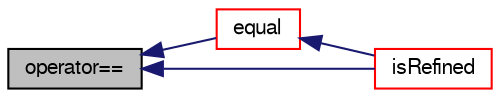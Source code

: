 digraph "operator=="
{
  bgcolor="transparent";
  edge [fontname="FreeSans",fontsize="10",labelfontname="FreeSans",labelfontsize="10"];
  node [fontname="FreeSans",fontsize="10",shape=record];
  rankdir="LR";
  Node685 [label="operator==",height=0.2,width=0.4,color="black", fillcolor="grey75", style="filled", fontcolor="black"];
  Node685 -> Node686 [dir="back",color="midnightblue",fontsize="10",style="solid",fontname="FreeSans"];
  Node686 [label="equal",height=0.2,width=0.4,color="red",URL="$a21682.html#a21dbfb13265a94961eabca773bce3fc7",tooltip="Same (like operator==) "];
  Node686 -> Node687 [dir="back",color="midnightblue",fontsize="10",style="solid",fontname="FreeSans"];
  Node687 [label="isRefined",height=0.2,width=0.4,color="red",URL="$a21682.html#a2611eb831da5cadaed273f981cfd226c"];
  Node685 -> Node687 [dir="back",color="midnightblue",fontsize="10",style="solid",fontname="FreeSans"];
}
